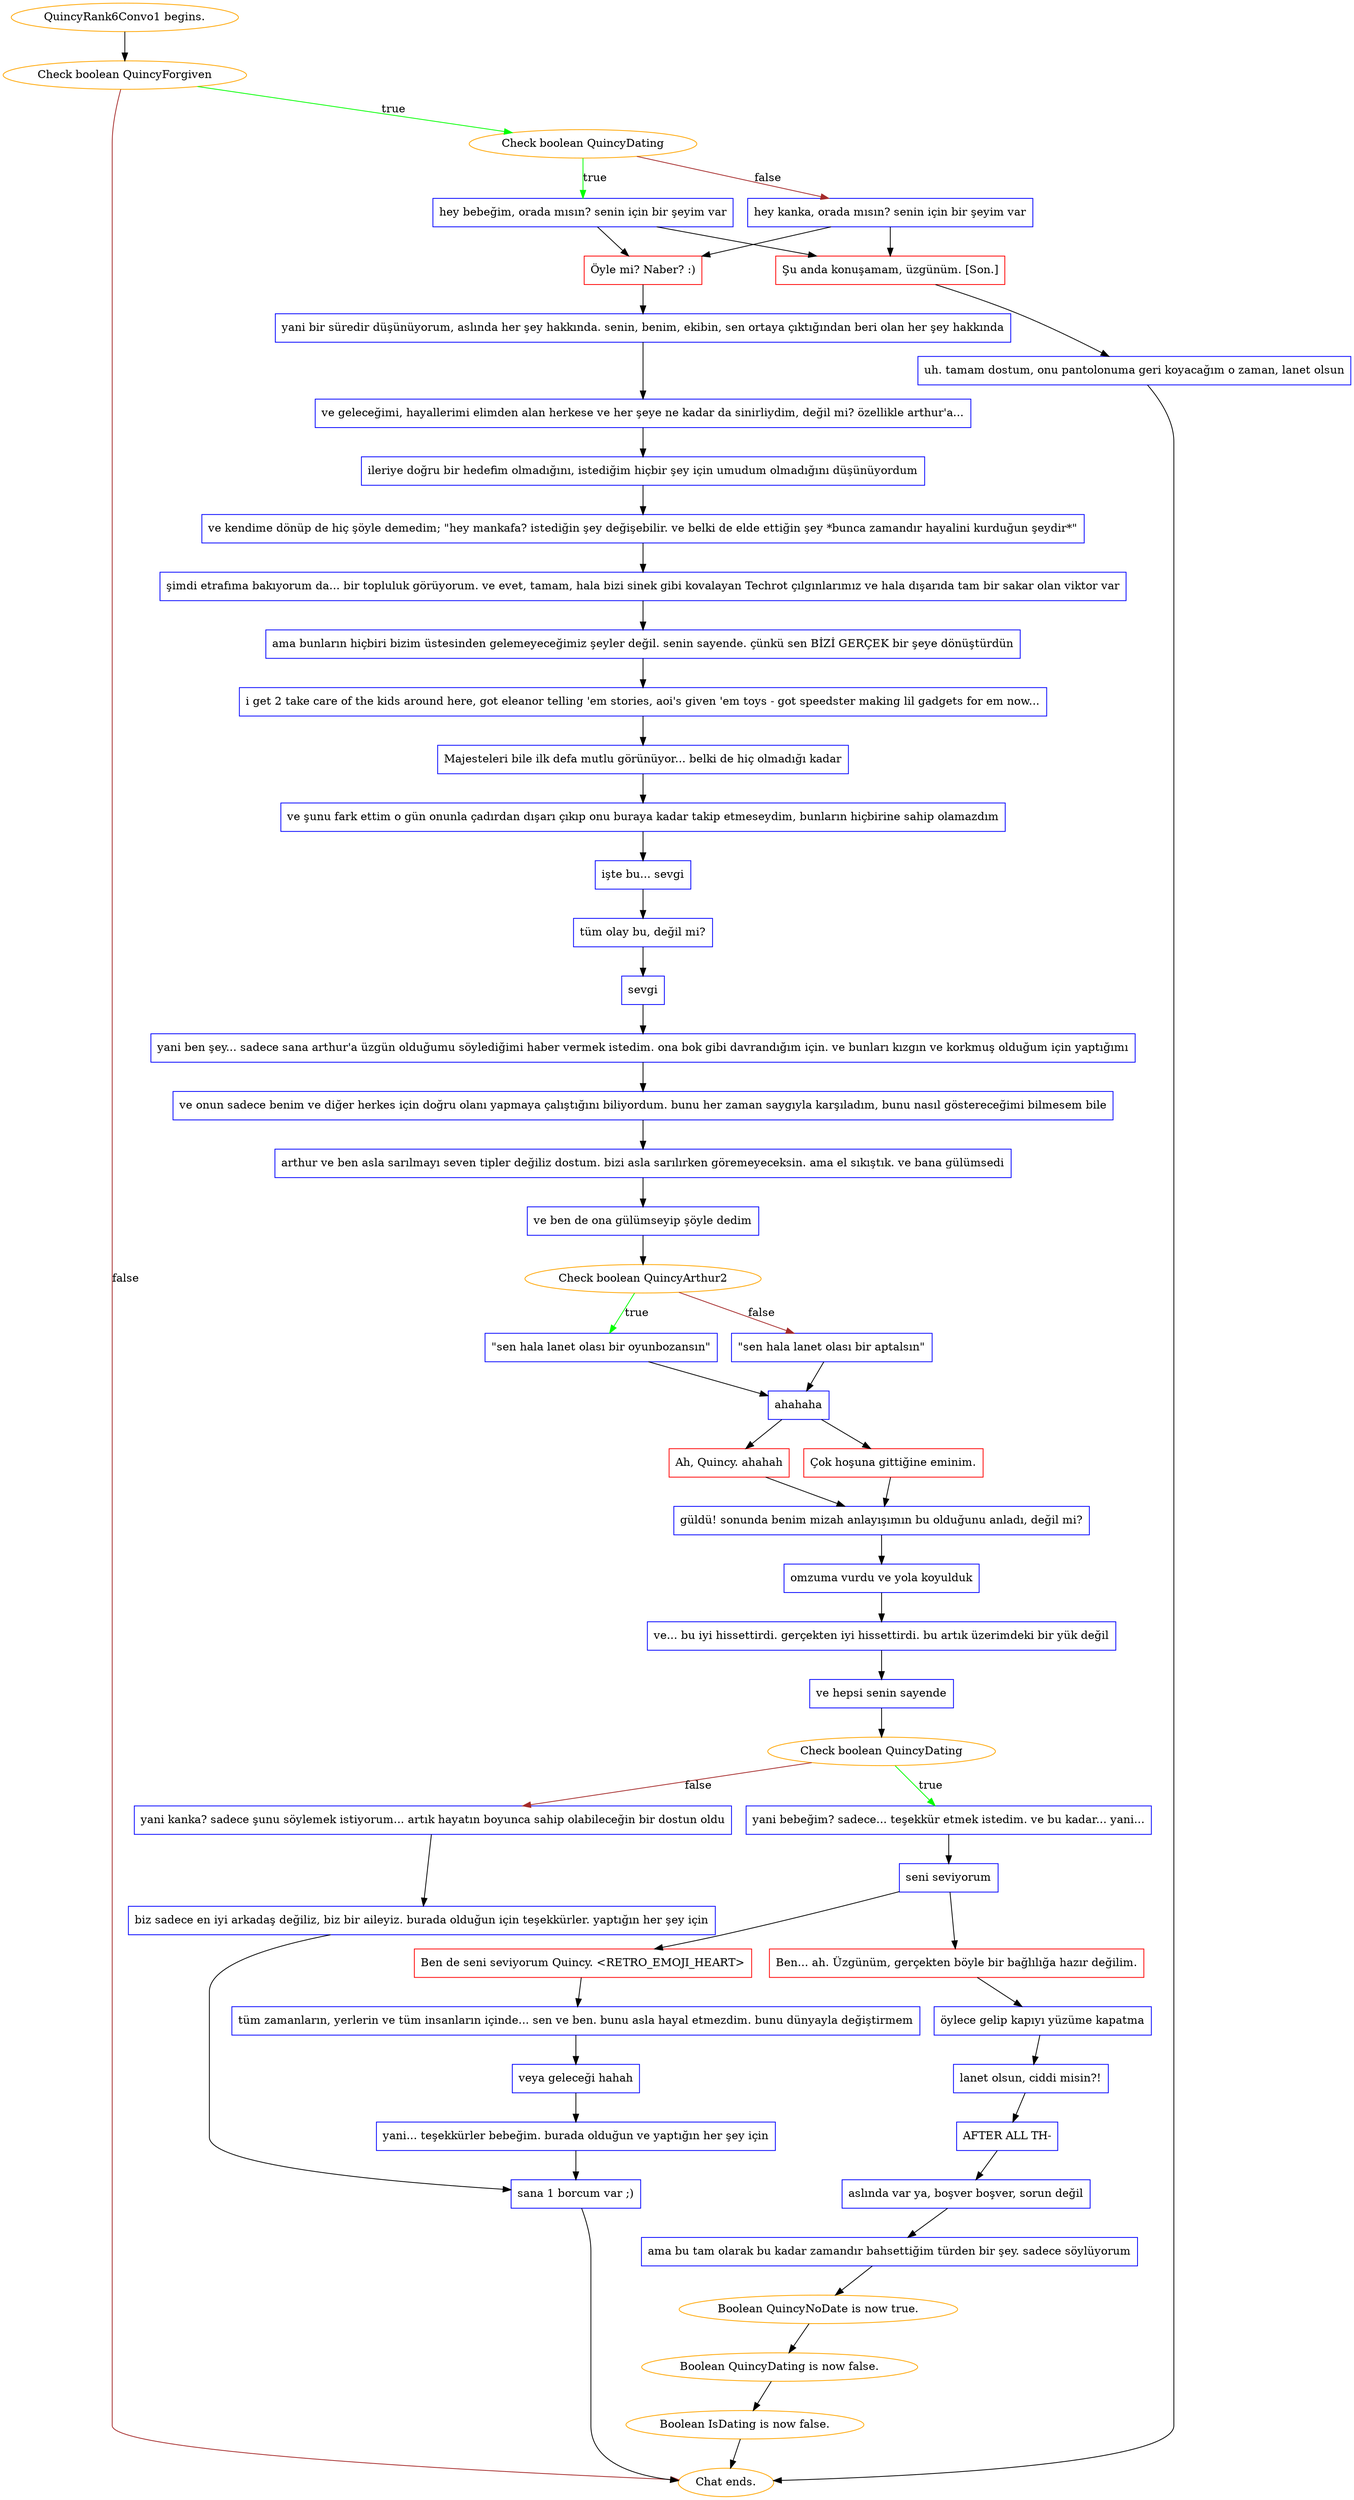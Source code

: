 digraph {
	"QuincyRank6Convo1 begins." [color=orange];
		"QuincyRank6Convo1 begins." -> j431139663;
	j431139663 [label="Check boolean QuincyForgiven",color=orange];
		j431139663 -> j3559869546 [label=true,color=green];
		j431139663 -> "Chat ends." [label=false,color=brown];
	j3559869546 [label="Check boolean QuincyDating",color=orange];
		j3559869546 -> j783749661 [label=true,color=green];
		j3559869546 -> j375026757 [label=false,color=brown];
	"Chat ends." [color=orange];
	j783749661 [label="hey bebeğim, orada mısın? senin için bir şeyim var",shape=box,color=blue];
		j783749661 -> j2161585286;
		j783749661 -> j2495381669;
	j375026757 [label="hey kanka, orada mısın? senin için bir şeyim var",shape=box,color=blue];
		j375026757 -> j2161585286;
		j375026757 -> j2495381669;
	j2161585286 [label="Öyle mi? Naber? :)",shape=box,color=red];
		j2161585286 -> j2446286438;
	j2495381669 [label="Şu anda konuşamam, üzgünüm. [Son.]",shape=box,color=red];
		j2495381669 -> j1921461991;
	j2446286438 [label="yani bir süredir düşünüyorum, aslında her şey hakkında. senin, benim, ekibin, sen ortaya çıktığından beri olan her şey hakkında",shape=box,color=blue];
		j2446286438 -> j987548323;
	j1921461991 [label="uh. tamam dostum, onu pantolonuma geri koyacağım o zaman, lanet olsun",shape=box,color=blue];
		j1921461991 -> "Chat ends.";
	j987548323 [label="ve geleceğimi, hayallerimi elimden alan herkese ve her şeye ne kadar da sinirliydim, değil mi? özellikle arthur'a...",shape=box,color=blue];
		j987548323 -> j70101895;
	j70101895 [label="ileriye doğru bir hedefim olmadığını, istediğim hiçbir şey için umudum olmadığını düşünüyordum",shape=box,color=blue];
		j70101895 -> j2515410859;
	j2515410859 [label="ve kendime dönüp de hiç şöyle demedim; \"hey mankafa? istediğin şey değişebilir. ve belki de elde ettiğin şey *bunca zamandır hayalini kurduğun şeydir*\"",shape=box,color=blue];
		j2515410859 -> j2770900019;
	j2770900019 [label="şimdi etrafıma bakıyorum da... bir topluluk görüyorum. ve evet, tamam, hala bizi sinek gibi kovalayan Techrot çılgınlarımız ve hala dışarıda tam bir sakar olan viktor var",shape=box,color=blue];
		j2770900019 -> j870167993;
	j870167993 [label="ama bunların hiçbiri bizim üstesinden gelemeyeceğimiz şeyler değil. senin sayende. çünkü sen BİZİ GERÇEK bir şeye dönüştürdün",shape=box,color=blue];
		j870167993 -> j3570051185;
	j3570051185 [label="i get 2 take care of the kids around here, got eleanor telling 'em stories, aoi's given 'em toys - got speedster making lil gadgets for em now...",shape=box,color=blue];
		j3570051185 -> j249734372;
	j249734372 [label="Majesteleri bile ilk defa mutlu görünüyor... belki de hiç olmadığı kadar",shape=box,color=blue];
		j249734372 -> j3544613621;
	j3544613621 [label="ve şunu fark ettim o gün onunla çadırdan dışarı çıkıp onu buraya kadar takip etmeseydim, bunların hiçbirine sahip olamazdım",shape=box,color=blue];
		j3544613621 -> j3299339149;
	j3299339149 [label="işte bu... sevgi",shape=box,color=blue];
		j3299339149 -> j4197030580;
	j4197030580 [label="tüm olay bu, değil mi?",shape=box,color=blue];
		j4197030580 -> j3499036744;
	j3499036744 [label="sevgi",shape=box,color=blue];
		j3499036744 -> j3647304912;
	j3647304912 [label="yani ben şey... sadece sana arthur'a üzgün olduğumu söylediğimi haber vermek istedim. ona bok gibi davrandığım için. ve bunları kızgın ve korkmuş olduğum için yaptığımı",shape=box,color=blue];
		j3647304912 -> j4167606001;
	j4167606001 [label="ve onun sadece benim ve diğer herkes için doğru olanı yapmaya çalıştığını biliyordum. bunu her zaman saygıyla karşıladım, bunu nasıl göstereceğimi bilmesem bile",shape=box,color=blue];
		j4167606001 -> j2059814608;
	j2059814608 [label="arthur ve ben asla sarılmayı seven tipler değiliz dostum. bizi asla sarılırken göremeyeceksin. ama el sıkıştık. ve bana gülümsedi",shape=box,color=blue];
		j2059814608 -> j2388757164;
	j2388757164 [label="ve ben de ona gülümseyip şöyle dedim",shape=box,color=blue];
		j2388757164 -> j1598694856;
	j1598694856 [label="Check boolean QuincyArthur2",color=orange];
		j1598694856 -> j3243943975 [label=true,color=green];
		j1598694856 -> j895524411 [label=false,color=brown];
	j3243943975 [label="\"sen hala lanet olası bir oyunbozansın\"",shape=box,color=blue];
		j3243943975 -> j1843117782;
	j895524411 [label="\"sen hala lanet olası bir aptalsın\"",shape=box,color=blue];
		j895524411 -> j1843117782;
	j1843117782 [label="ahahaha",shape=box,color=blue];
		j1843117782 -> j3546070217;
		j1843117782 -> j2024417053;
	j3546070217 [label="Ah, Quincy. ahahah",shape=box,color=red];
		j3546070217 -> j648753117;
	j2024417053 [label="Çok hoşuna gittiğine eminim.",shape=box,color=red];
		j2024417053 -> j648753117;
	j648753117 [label="güldü! sonunda benim mizah anlayışımın bu olduğunu anladı, değil mi?",shape=box,color=blue];
		j648753117 -> j2445461615;
	j2445461615 [label="omzuma vurdu ve yola koyulduk",shape=box,color=blue];
		j2445461615 -> j596899559;
	j596899559 [label="ve... bu iyi hissettirdi. gerçekten iyi hissettirdi. bu artık üzerimdeki bir yük değil",shape=box,color=blue];
		j596899559 -> j3395283785;
	j3395283785 [label="ve hepsi senin sayende",shape=box,color=blue];
		j3395283785 -> j2532970724;
	j2532970724 [label="Check boolean QuincyDating",color=orange];
		j2532970724 -> j2339297038 [label=true,color=green];
		j2532970724 -> j1836332684 [label=false,color=brown];
	j2339297038 [label="yani bebeğim? sadece... teşekkür etmek istedim. ve bu kadar... yani...",shape=box,color=blue];
		j2339297038 -> j2197509405;
	j1836332684 [label="yani kanka? sadece şunu söylemek istiyorum... artık hayatın boyunca sahip olabileceğin bir dostun oldu",shape=box,color=blue];
		j1836332684 -> j1344819871;
	j2197509405 [label="seni seviyorum",shape=box,color=blue];
		j2197509405 -> j2760568668;
		j2197509405 -> j2381955797;
	j1344819871 [label="biz sadece en iyi arkadaş değiliz, biz bir aileyiz. burada olduğun için teşekkürler. yaptığın her şey için",shape=box,color=blue];
		j1344819871 -> j3083811676;
	j2760568668 [label="Ben de seni seviyorum Quincy. <RETRO_EMOJI_HEART>",shape=box,color=red];
		j2760568668 -> j2194736014;
	j2381955797 [label="Ben... ah. Üzgünüm, gerçekten böyle bir bağlılığa hazır değilim.",shape=box,color=red];
		j2381955797 -> j1886526587;
	j3083811676 [label="sana 1 borcum var ;)",shape=box,color=blue];
		j3083811676 -> "Chat ends.";
	j2194736014 [label="tüm zamanların, yerlerin ve tüm insanların içinde... sen ve ben. bunu asla hayal etmezdim. bunu dünyayla değiştirmem",shape=box,color=blue];
		j2194736014 -> j3659945131;
	j1886526587 [label="öylece gelip kapıyı yüzüme kapatma",shape=box,color=blue];
		j1886526587 -> j3968516806;
	j3659945131 [label="veya geleceği hahah",shape=box,color=blue];
		j3659945131 -> j1948315549;
	j3968516806 [label="lanet olsun, ciddi misin?!",shape=box,color=blue];
		j3968516806 -> j3887051653;
	j1948315549 [label="yani... teşekkürler bebeğim. burada olduğun ve yaptığın her şey için",shape=box,color=blue];
		j1948315549 -> j3083811676;
	j3887051653 [label="AFTER ALL TH-",shape=box,color=blue];
		j3887051653 -> j3648368870;
	j3648368870 [label="aslında var ya, boşver boşver, sorun değil",shape=box,color=blue];
		j3648368870 -> j3072079189;
	j3072079189 [label="ama bu tam olarak bu kadar zamandır bahsettiğim türden bir şey. sadece söylüyorum",shape=box,color=blue];
		j3072079189 -> j2319655028;
	j2319655028 [label="Boolean QuincyNoDate is now true.",color=orange];
		j2319655028 -> j1884175600;
	j1884175600 [label="Boolean QuincyDating is now false.",color=orange];
		j1884175600 -> j1242024027;
	j1242024027 [label="Boolean IsDating is now false.",color=orange];
		j1242024027 -> "Chat ends.";
}